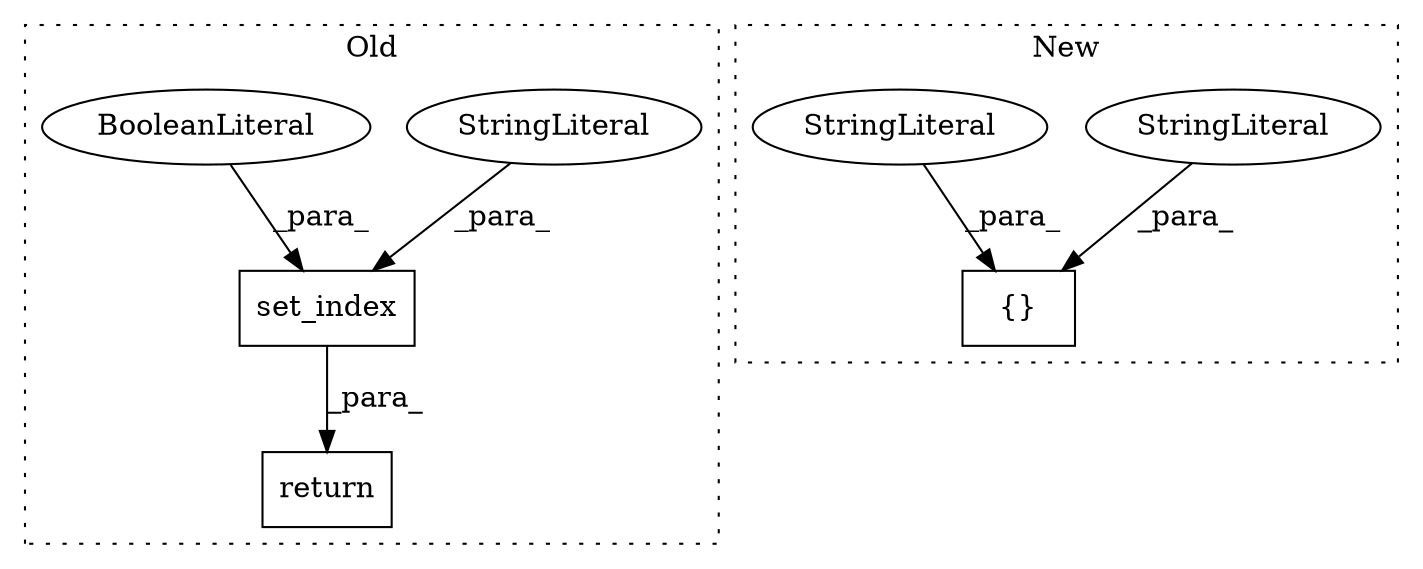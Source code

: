 digraph G {
subgraph cluster0 {
1 [label="set_index" a="32" s="15143,15169" l="10,1" shape="box"];
3 [label="StringLiteral" a="45" s="15153" l="10" shape="ellipse"];
4 [label="BooleanLiteral" a="9" s="15164" l="5" shape="ellipse"];
7 [label="return" a="41" s="15452" l="7" shape="box"];
label = "Old";
style="dotted";
}
subgraph cluster1 {
2 [label="{}" a="4" s="15366,15382" l="1,1" shape="box"];
5 [label="StringLiteral" a="45" s="15367" l="3" shape="ellipse"];
6 [label="StringLiteral" a="45" s="15371" l="3" shape="ellipse"];
label = "New";
style="dotted";
}
1 -> 7 [label="_para_"];
3 -> 1 [label="_para_"];
4 -> 1 [label="_para_"];
5 -> 2 [label="_para_"];
6 -> 2 [label="_para_"];
}